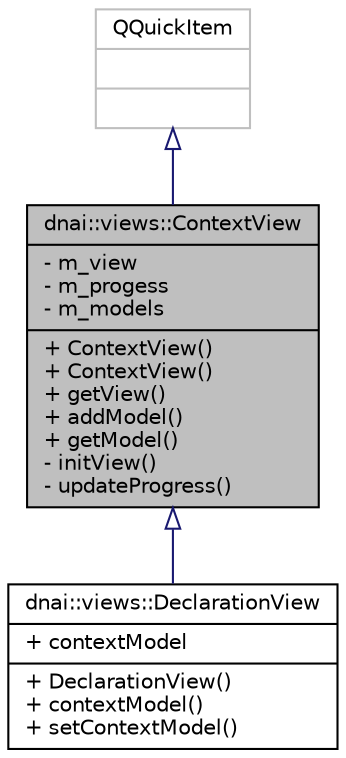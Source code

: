 digraph "dnai::views::ContextView"
{
  edge [fontname="Helvetica",fontsize="10",labelfontname="Helvetica",labelfontsize="10"];
  node [fontname="Helvetica",fontsize="10",shape=record];
  Node1 [label="{dnai::views::ContextView\n|- m_view\l- m_progess\l- m_models\l|+ ContextView()\l+ ContextView()\l+ getView()\l+ addModel()\l+ getModel()\l- initView()\l- updateProgress()\l}",height=0.2,width=0.4,color="black", fillcolor="grey75", style="filled", fontcolor="black"];
  Node2 -> Node1 [dir="back",color="midnightblue",fontsize="10",style="solid",arrowtail="onormal",fontname="Helvetica"];
  Node2 [label="{QQuickItem\n||}",height=0.2,width=0.4,color="grey75", fillcolor="white", style="filled"];
  Node1 -> Node3 [dir="back",color="midnightblue",fontsize="10",style="solid",arrowtail="onormal",fontname="Helvetica"];
  Node3 [label="{dnai::views::DeclarationView\n|+ contextModel\l|+ DeclarationView()\l+ contextModel()\l+ setContextModel()\l}",height=0.2,width=0.4,color="black", fillcolor="white", style="filled",URL="$classdnai_1_1views_1_1_declaration_view.html"];
}
